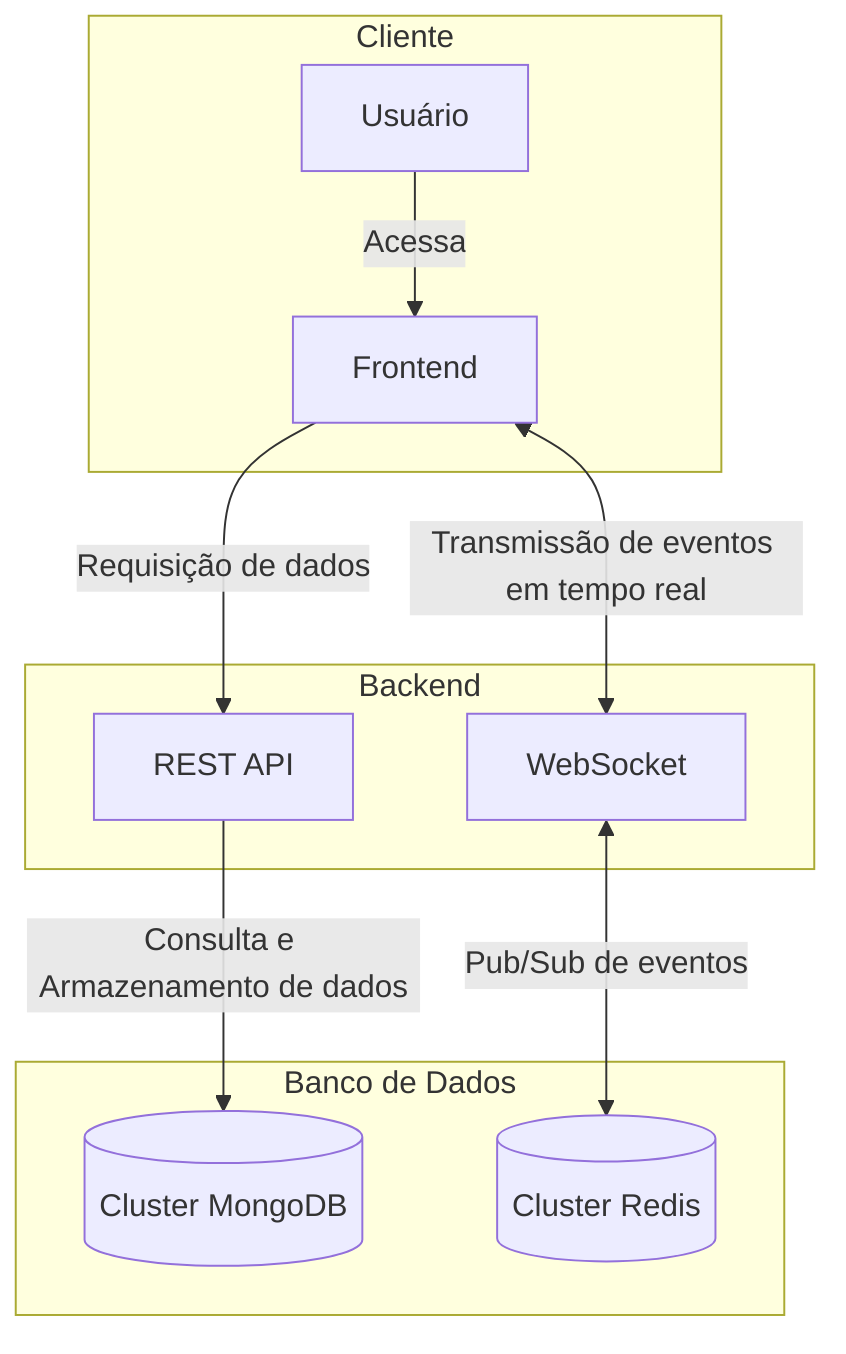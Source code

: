 graph TD
    subgraph Cliente
        A[Usuário]
        B[Frontend]
        A -->|Acessa| B
    end

    subgraph Backend
        C[REST API]
        D[WebSocket]
    end

    subgraph Banco de Dados
        E[(Cluster MongoDB)]
        F[(Cluster Redis)]
    end

    B -->|Requisição de dados| C
    B <-->|Transmissão de eventos em tempo real| D
    C -->|Consulta e Armazenamento de dados| E
    D <-->|Pub/Sub de eventos| F